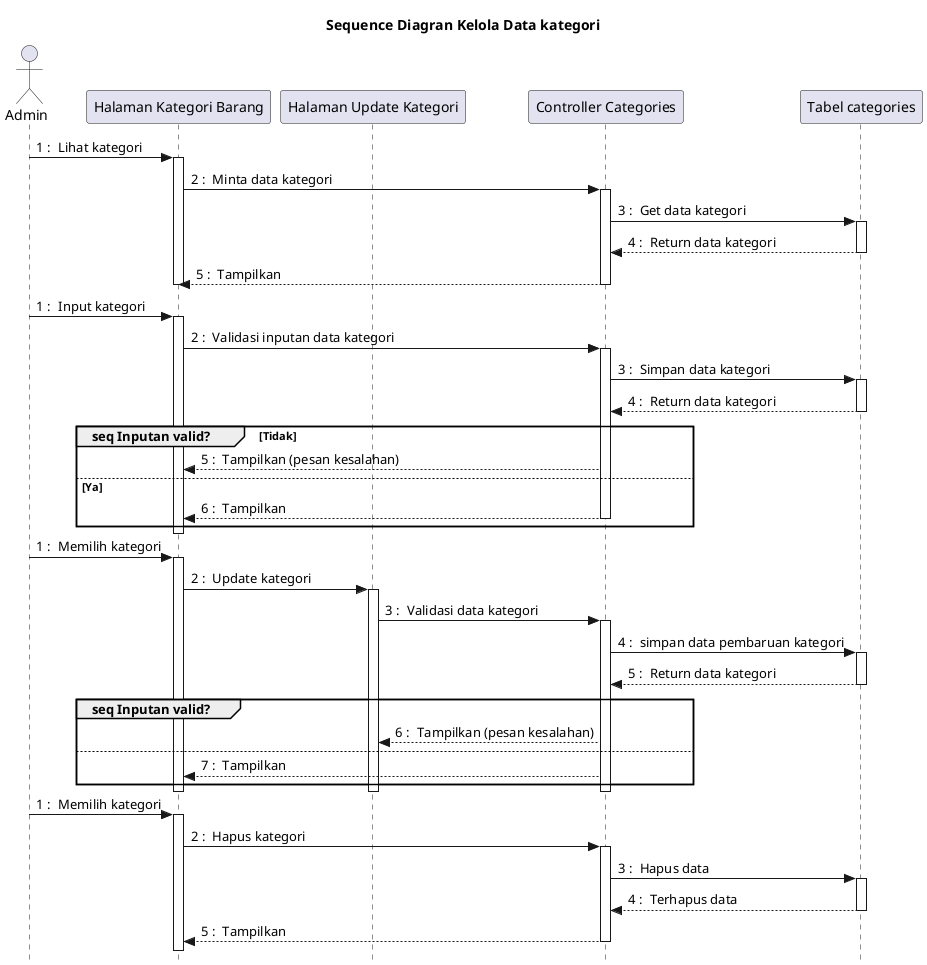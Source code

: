 @startuml admin-kelola-kategori
skinparam style strictuml
autonumber 1 "0 : "

title Sequence Diagran Kelola Data kategori

actor "Admin" as admin
participant "Halaman Kategori Barang" as kategori
participant "Halaman Update Kategori" as kategoriUpdate
participant "Controller Categories" as categoryController
participant "Tabel categories" as categories

admin -> kategori ++ : Lihat kategori
kategori -> categoryController ++ : Minta data kategori
categoryController -> categories ++ : Get data kategori
return Return data kategori
return Tampilkan
deactivate

autonumber 1 "0 : "
admin -> kategori ++ : Input kategori
kategori -> categoryController ++ : Validasi inputan data kategori
categoryController -> categories ++ : Simpan data kategori
return Return data kategori
group <b>seq</b> Inputan valid? [Tidak]
    kategori <-- categoryController : Tampilkan (pesan kesalahan)
else Ya
    kategori <-- categoryController -- : Tampilkan
end
deactivate

autonumber 1 "0 : "
admin -> kategori ++ : Memilih kategori
kategori -> kategoriUpdate ++ : Update kategori
kategoriUpdate -> categoryController ++ : Validasi data kategori
categoryController -> categories ++ : simpan data pembaruan kategori 
return Return data kategori
group <b>seq</b> Inputan valid?
    kategoriUpdate <-- categoryController : Tampilkan (pesan kesalahan)
else
    kategori <-- categoryController : Tampilkan
end
deactivate
deactivate
deactivate

autonumber 1 "0 : "
admin -> kategori ++ : Memilih kategori
kategori -> categoryController ++ : Hapus kategori
categoryController -> categories ++ : Hapus data
return Terhapus data
return Tampilkan 

@enduml